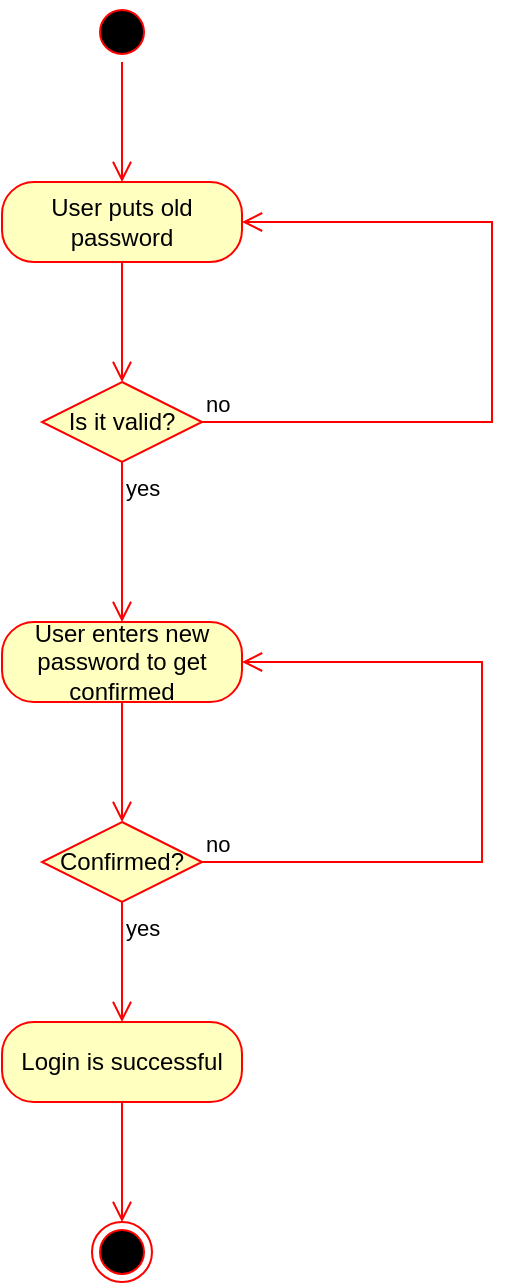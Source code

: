 <mxfile version="20.8.10" type="github">
  <diagram name="Page-1" id="b858hs-n1lwkJYOzjiSd">
    <mxGraphModel dx="1009" dy="581" grid="1" gridSize="10" guides="1" tooltips="1" connect="1" arrows="1" fold="1" page="1" pageScale="1" pageWidth="850" pageHeight="1100" math="0" shadow="0">
      <root>
        <mxCell id="0" />
        <mxCell id="1" parent="0" />
        <mxCell id="xmE47NRadIQYLl4RPug6-1" value="" style="ellipse;html=1;shape=startState;fillColor=#000000;strokeColor=#ff0000;" vertex="1" parent="1">
          <mxGeometry x="265" y="70" width="30" height="30" as="geometry" />
        </mxCell>
        <mxCell id="xmE47NRadIQYLl4RPug6-2" value="" style="edgeStyle=orthogonalEdgeStyle;html=1;verticalAlign=bottom;endArrow=open;endSize=8;strokeColor=#ff0000;rounded=0;" edge="1" source="xmE47NRadIQYLl4RPug6-1" parent="1">
          <mxGeometry relative="1" as="geometry">
            <mxPoint x="280" y="160" as="targetPoint" />
          </mxGeometry>
        </mxCell>
        <mxCell id="xmE47NRadIQYLl4RPug6-4" value="User puts old password" style="rounded=1;whiteSpace=wrap;html=1;arcSize=40;fontColor=#000000;fillColor=#ffffc0;strokeColor=#ff0000;" vertex="1" parent="1">
          <mxGeometry x="220" y="160" width="120" height="40" as="geometry" />
        </mxCell>
        <mxCell id="xmE47NRadIQYLl4RPug6-5" value="" style="edgeStyle=orthogonalEdgeStyle;html=1;verticalAlign=bottom;endArrow=open;endSize=8;strokeColor=#ff0000;rounded=0;" edge="1" source="xmE47NRadIQYLl4RPug6-4" parent="1">
          <mxGeometry relative="1" as="geometry">
            <mxPoint x="280" y="260" as="targetPoint" />
          </mxGeometry>
        </mxCell>
        <mxCell id="xmE47NRadIQYLl4RPug6-6" value="Is it valid?" style="rhombus;whiteSpace=wrap;html=1;fillColor=#ffffc0;strokeColor=#ff0000;" vertex="1" parent="1">
          <mxGeometry x="240" y="260" width="80" height="40" as="geometry" />
        </mxCell>
        <mxCell id="xmE47NRadIQYLl4RPug6-7" value="no" style="edgeStyle=orthogonalEdgeStyle;html=1;align=left;verticalAlign=bottom;endArrow=open;endSize=8;strokeColor=#ff0000;rounded=0;entryX=1;entryY=0.5;entryDx=0;entryDy=0;" edge="1" source="xmE47NRadIQYLl4RPug6-6" parent="1" target="xmE47NRadIQYLl4RPug6-4">
          <mxGeometry x="-1" relative="1" as="geometry">
            <mxPoint x="425" y="180" as="targetPoint" />
            <Array as="points">
              <mxPoint x="465" y="280" />
              <mxPoint x="465" y="180" />
            </Array>
          </mxGeometry>
        </mxCell>
        <mxCell id="xmE47NRadIQYLl4RPug6-8" value="yes" style="edgeStyle=orthogonalEdgeStyle;html=1;align=left;verticalAlign=top;endArrow=open;endSize=8;strokeColor=#ff0000;rounded=0;entryX=0.5;entryY=0;entryDx=0;entryDy=0;" edge="1" source="xmE47NRadIQYLl4RPug6-6" parent="1" target="xmE47NRadIQYLl4RPug6-9">
          <mxGeometry x="-1" relative="1" as="geometry">
            <mxPoint x="275" y="360" as="targetPoint" />
            <Array as="points" />
          </mxGeometry>
        </mxCell>
        <mxCell id="xmE47NRadIQYLl4RPug6-9" value="User enters new password to get confirmed" style="rounded=1;whiteSpace=wrap;html=1;arcSize=40;fontColor=#000000;fillColor=#ffffc0;strokeColor=#ff0000;" vertex="1" parent="1">
          <mxGeometry x="220" y="380" width="120" height="40" as="geometry" />
        </mxCell>
        <mxCell id="xmE47NRadIQYLl4RPug6-10" value="" style="edgeStyle=orthogonalEdgeStyle;html=1;verticalAlign=bottom;endArrow=open;endSize=8;strokeColor=#ff0000;rounded=0;" edge="1" source="xmE47NRadIQYLl4RPug6-9" parent="1">
          <mxGeometry relative="1" as="geometry">
            <mxPoint x="280" y="480" as="targetPoint" />
          </mxGeometry>
        </mxCell>
        <mxCell id="xmE47NRadIQYLl4RPug6-11" value="Confirmed?" style="rhombus;whiteSpace=wrap;html=1;fillColor=#ffffc0;strokeColor=#ff0000;" vertex="1" parent="1">
          <mxGeometry x="240" y="480" width="80" height="40" as="geometry" />
        </mxCell>
        <mxCell id="xmE47NRadIQYLl4RPug6-12" value="no" style="edgeStyle=orthogonalEdgeStyle;html=1;align=left;verticalAlign=bottom;endArrow=open;endSize=8;strokeColor=#ff0000;rounded=0;entryX=1;entryY=0.5;entryDx=0;entryDy=0;" edge="1" source="xmE47NRadIQYLl4RPug6-11" parent="1" target="xmE47NRadIQYLl4RPug6-9">
          <mxGeometry x="-1" relative="1" as="geometry">
            <mxPoint x="460" y="400" as="targetPoint" />
            <Array as="points">
              <mxPoint x="460" y="500" />
              <mxPoint x="460" y="400" />
            </Array>
          </mxGeometry>
        </mxCell>
        <mxCell id="xmE47NRadIQYLl4RPug6-13" value="yes" style="edgeStyle=orthogonalEdgeStyle;html=1;align=left;verticalAlign=top;endArrow=open;endSize=8;strokeColor=#ff0000;rounded=0;" edge="1" source="xmE47NRadIQYLl4RPug6-11" parent="1">
          <mxGeometry x="-1" relative="1" as="geometry">
            <mxPoint x="280" y="580" as="targetPoint" />
          </mxGeometry>
        </mxCell>
        <mxCell id="xmE47NRadIQYLl4RPug6-14" value="Login is successful" style="rounded=1;whiteSpace=wrap;html=1;arcSize=40;fontColor=#000000;fillColor=#ffffc0;strokeColor=#ff0000;" vertex="1" parent="1">
          <mxGeometry x="220" y="580" width="120" height="40" as="geometry" />
        </mxCell>
        <mxCell id="xmE47NRadIQYLl4RPug6-15" value="" style="edgeStyle=orthogonalEdgeStyle;html=1;verticalAlign=bottom;endArrow=open;endSize=8;strokeColor=#ff0000;rounded=0;" edge="1" source="xmE47NRadIQYLl4RPug6-14" parent="1">
          <mxGeometry relative="1" as="geometry">
            <mxPoint x="280" y="680" as="targetPoint" />
          </mxGeometry>
        </mxCell>
        <mxCell id="xmE47NRadIQYLl4RPug6-16" value="" style="ellipse;html=1;shape=endState;fillColor=#000000;strokeColor=#ff0000;" vertex="1" parent="1">
          <mxGeometry x="265" y="680" width="30" height="30" as="geometry" />
        </mxCell>
      </root>
    </mxGraphModel>
  </diagram>
</mxfile>
